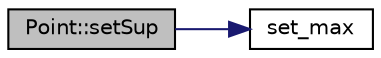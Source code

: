 digraph "Point::setSup"
{
  edge [fontname="Helvetica",fontsize="10",labelfontname="Helvetica",labelfontsize="10"];
  node [fontname="Helvetica",fontsize="10",shape=record];
  rankdir="LR";
  Node1 [label="Point::setSup",height=0.2,width=0.4,color="black", fillcolor="grey75", style="filled", fontcolor="black"];
  Node1 -> Node2 [color="midnightblue",fontsize="10",style="solid",fontname="Helvetica"];
  Node2 [label="set_max",height=0.2,width=0.4,color="black", fillcolor="white", style="filled",URL="$_basic_8h.html#a9cf5187d24c80097fc60260e99402198"];
}
